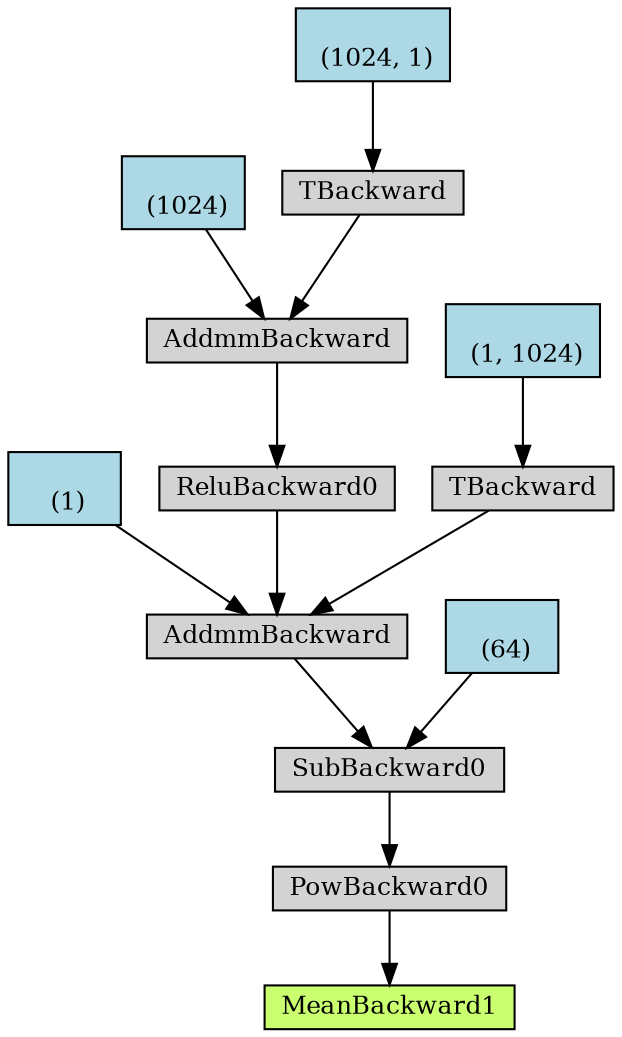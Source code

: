 digraph {
	graph [size="12,12"]
	node [align=left fontsize=12 height=0.2 ranksep=0.1 shape=box style=filled]
	140077181619000 [label=MeanBackward1 fillcolor=darkolivegreen1]
	140077181618608 -> 140077181619000
	140077181618608 [label=PowBackward0]
	140077181618272 -> 140077181618608
	140077181618272 [label=SubBackward0]
	140077181617096 -> 140077181618272
	140077181617096 [label=AddmmBackward]
	140077181617936 -> 140077181617096
	140077181617936 [label="
 (1)" fillcolor=lightblue]
	140077181619504 -> 140077181617096
	140077181619504 [label=ReluBackward0]
	140077181617600 -> 140077181619504
	140077181617600 [label=AddmmBackward]
	140077181619112 -> 140077181617600
	140077181619112 [label="
 (1024)" fillcolor=lightblue]
	140077181618496 -> 140077181617600
	140077181618496 [label=TBackward]
	140077181618160 -> 140077181618496
	140077181618160 [label="
 (1024, 1)" fillcolor=lightblue]
	140077181617376 -> 140077181617096
	140077181617376 [label=TBackward]
	140077181617264 -> 140077181617376
	140077181617264 [label="
 (1, 1024)" fillcolor=lightblue]
	140077181617880 -> 140077181618272
	140077181617880 [label="
 (64)" fillcolor=lightblue]
}
